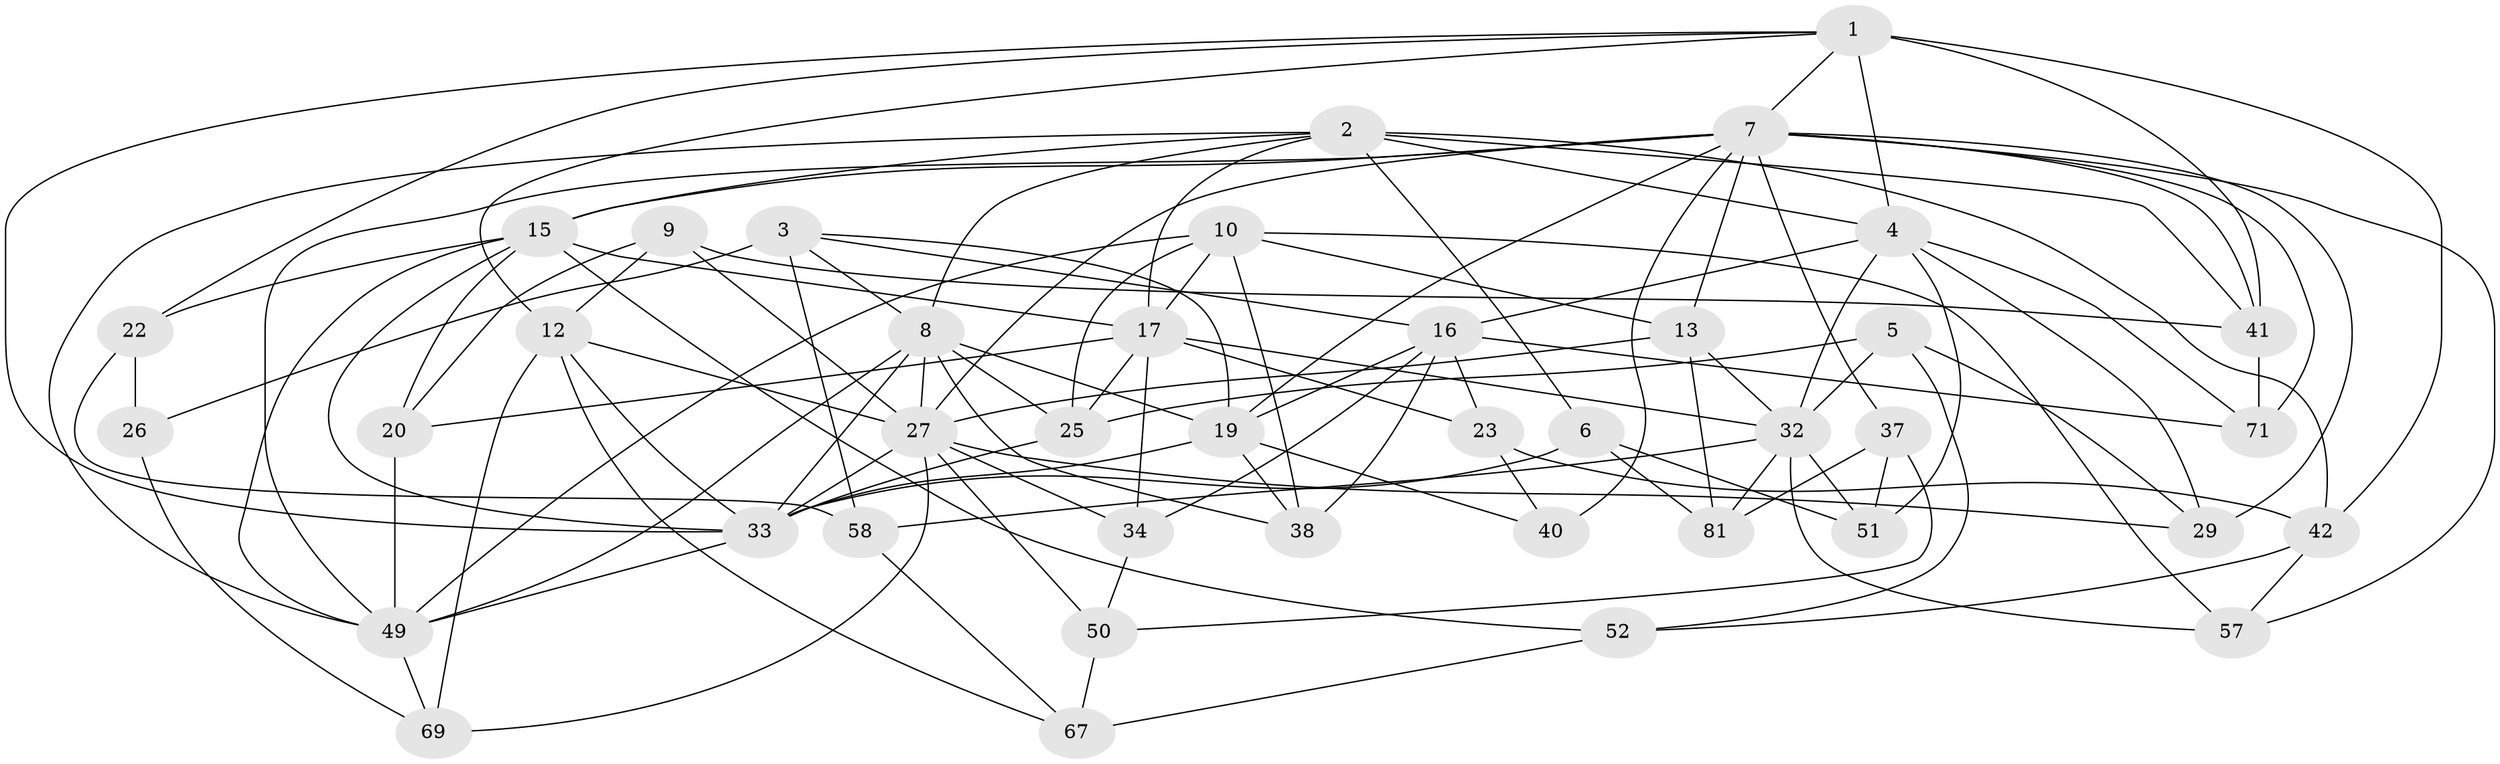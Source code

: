 // original degree distribution, {4: 1.0}
// Generated by graph-tools (version 1.1) at 2025/20/03/04/25 18:20:46]
// undirected, 41 vertices, 113 edges
graph export_dot {
graph [start="1"]
  node [color=gray90,style=filled];
  1 [super="+76+45"];
  2 [super="+35+61"];
  3 [super="+56"];
  4 [super="+18+28"];
  5;
  6;
  7 [super="+11+21+47"];
  8 [super="+44"];
  9;
  10 [super="+14"];
  12 [super="+78"];
  13 [super="+75"];
  15 [super="+24"];
  16 [super="+72+63"];
  17 [super="+80+36"];
  19 [super="+77+82"];
  20;
  22;
  23;
  25 [super="+55"];
  26;
  27 [super="+31+48+39"];
  29;
  32 [super="+79+65"];
  33 [super="+64+43+46"];
  34;
  37;
  38;
  40;
  41 [super="+54"];
  42 [super="+70"];
  49 [super="+74+73"];
  50;
  51;
  52;
  57;
  58;
  67;
  69;
  71;
  81;
  1 -- 42 [weight=2];
  1 -- 12;
  1 -- 4;
  1 -- 22;
  1 -- 41;
  1 -- 33;
  1 -- 7;
  2 -- 4;
  2 -- 17;
  2 -- 41;
  2 -- 49;
  2 -- 15;
  2 -- 8;
  2 -- 6;
  2 -- 42;
  3 -- 26 [weight=2];
  3 -- 8;
  3 -- 58;
  3 -- 19;
  3 -- 16;
  4 -- 16 [weight=2];
  4 -- 71;
  4 -- 32;
  4 -- 51;
  4 -- 29;
  5 -- 32;
  5 -- 52;
  5 -- 29;
  5 -- 25;
  6 -- 81;
  6 -- 51;
  6 -- 33;
  7 -- 37;
  7 -- 15;
  7 -- 29;
  7 -- 13;
  7 -- 71;
  7 -- 40 [weight=2];
  7 -- 41 [weight=2];
  7 -- 27;
  7 -- 49;
  7 -- 57;
  7 -- 19;
  8 -- 33;
  8 -- 49;
  8 -- 19;
  8 -- 38;
  8 -- 25;
  8 -- 27;
  9 -- 12;
  9 -- 20;
  9 -- 41;
  9 -- 27;
  10 -- 13;
  10 -- 57;
  10 -- 38;
  10 -- 17;
  10 -- 25;
  10 -- 49;
  12 -- 67;
  12 -- 69;
  12 -- 33;
  12 -- 27;
  13 -- 32;
  13 -- 27 [weight=2];
  13 -- 81;
  15 -- 52;
  15 -- 22;
  15 -- 17;
  15 -- 49;
  15 -- 20;
  15 -- 33;
  16 -- 34;
  16 -- 38;
  16 -- 19;
  16 -- 71;
  16 -- 23;
  17 -- 23;
  17 -- 34;
  17 -- 20;
  17 -- 25;
  17 -- 32;
  19 -- 40;
  19 -- 33 [weight=2];
  19 -- 38;
  20 -- 49;
  22 -- 26;
  22 -- 58;
  23 -- 40;
  23 -- 42;
  25 -- 33 [weight=2];
  26 -- 69;
  27 -- 33 [weight=2];
  27 -- 34;
  27 -- 29;
  27 -- 50;
  27 -- 69;
  32 -- 51;
  32 -- 57;
  32 -- 81;
  32 -- 58;
  33 -- 49;
  34 -- 50;
  37 -- 81;
  37 -- 51;
  37 -- 50;
  41 -- 71;
  42 -- 57;
  42 -- 52;
  49 -- 69;
  50 -- 67;
  52 -- 67;
  58 -- 67;
}
